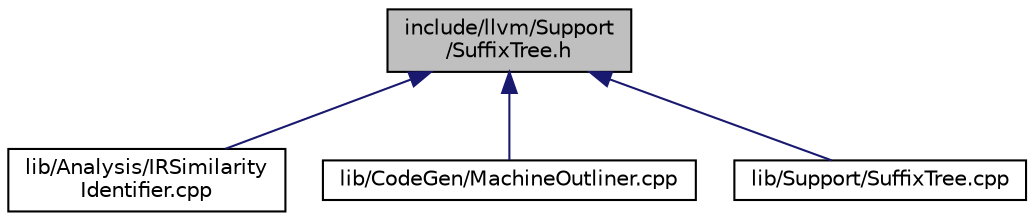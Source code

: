 digraph "include/llvm/Support/SuffixTree.h"
{
 // LATEX_PDF_SIZE
  bgcolor="transparent";
  edge [fontname="Helvetica",fontsize="10",labelfontname="Helvetica",labelfontsize="10"];
  node [fontname="Helvetica",fontsize="10",shape=record];
  Node1 [label="include/llvm/Support\l/SuffixTree.h",height=0.2,width=0.4,color="black", fillcolor="grey75", style="filled", fontcolor="black",tooltip=" "];
  Node1 -> Node2 [dir="back",color="midnightblue",fontsize="10",style="solid",fontname="Helvetica"];
  Node2 [label="lib/Analysis/IRSimilarity\lIdentifier.cpp",height=0.2,width=0.4,color="black",URL="$IRSimilarityIdentifier_8cpp.html",tooltip=" "];
  Node1 -> Node3 [dir="back",color="midnightblue",fontsize="10",style="solid",fontname="Helvetica"];
  Node3 [label="lib/CodeGen/MachineOutliner.cpp",height=0.2,width=0.4,color="black",URL="$MachineOutliner_8cpp.html",tooltip=" "];
  Node1 -> Node4 [dir="back",color="midnightblue",fontsize="10",style="solid",fontname="Helvetica"];
  Node4 [label="lib/Support/SuffixTree.cpp",height=0.2,width=0.4,color="black",URL="$SuffixTree_8cpp.html",tooltip=" "];
}
